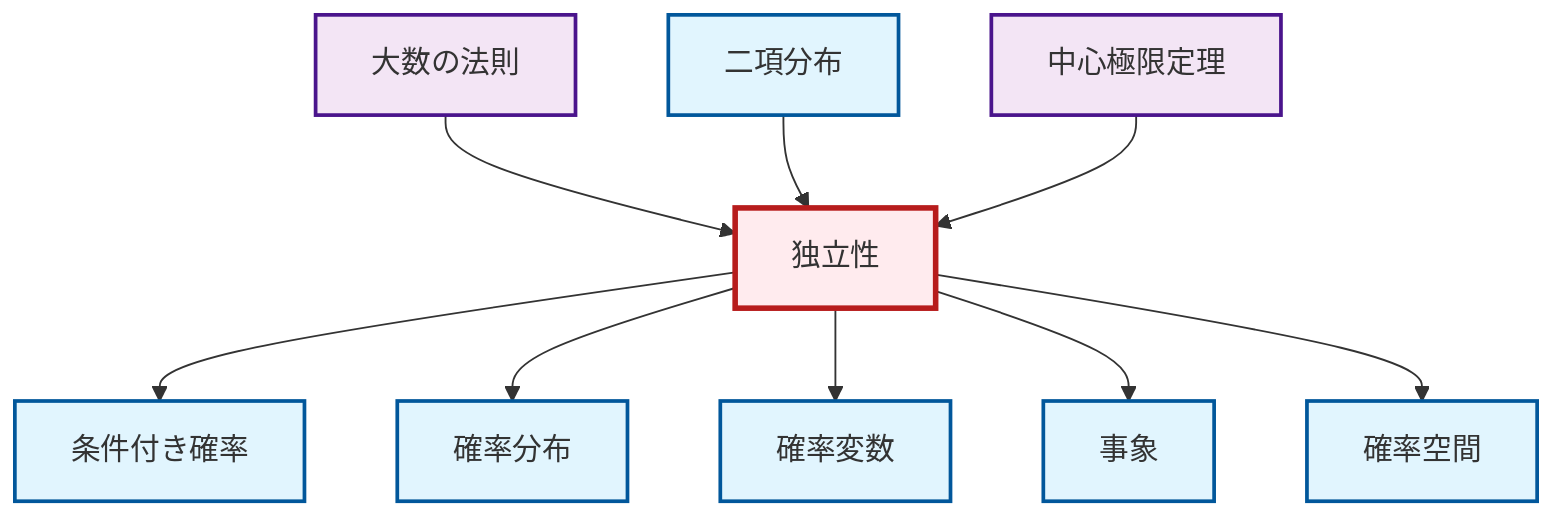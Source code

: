 graph TD
    classDef definition fill:#e1f5fe,stroke:#01579b,stroke-width:2px
    classDef theorem fill:#f3e5f5,stroke:#4a148c,stroke-width:2px
    classDef axiom fill:#fff3e0,stroke:#e65100,stroke-width:2px
    classDef example fill:#e8f5e9,stroke:#1b5e20,stroke-width:2px
    classDef current fill:#ffebee,stroke:#b71c1c,stroke-width:3px
    thm-law-of-large-numbers["大数の法則"]:::theorem
    def-independence["独立性"]:::definition
    def-event["事象"]:::definition
    def-probability-space["確率空間"]:::definition
    def-binomial-distribution["二項分布"]:::definition
    def-random-variable["確率変数"]:::definition
    def-probability-distribution["確率分布"]:::definition
    thm-central-limit["中心極限定理"]:::theorem
    def-conditional-probability["条件付き確率"]:::definition
    def-independence --> def-conditional-probability
    thm-law-of-large-numbers --> def-independence
    def-independence --> def-probability-distribution
    def-independence --> def-random-variable
    def-binomial-distribution --> def-independence
    def-independence --> def-event
    def-independence --> def-probability-space
    thm-central-limit --> def-independence
    class def-independence current